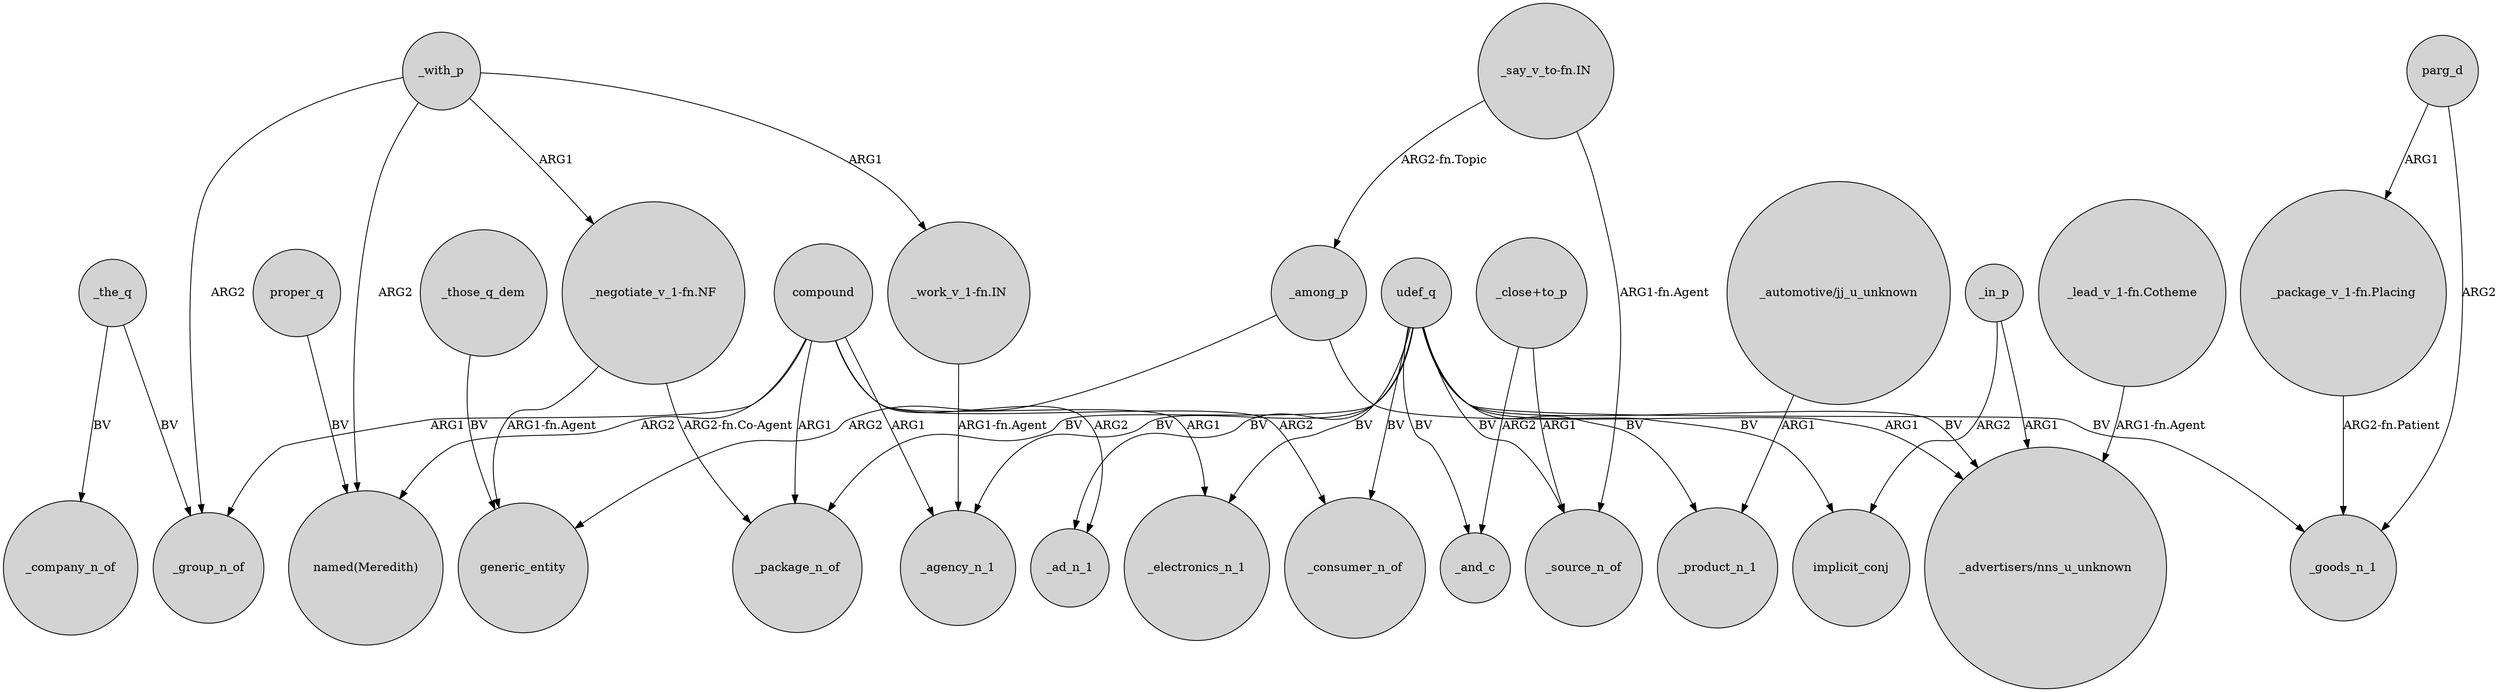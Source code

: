 digraph {
	node [shape=circle style=filled]
	"_close+to_p" -> _source_n_of [label=ARG1]
	compound -> _electronics_n_1 [label=ARG1]
	compound -> "named(Meredith)" [label=ARG2]
	compound -> _agency_n_1 [label=ARG1]
	compound -> _ad_n_1 [label=ARG2]
	"_work_v_1-fn.IN" -> _agency_n_1 [label="ARG1-fn.Agent"]
	parg_d -> "_package_v_1-fn.Placing" [label=ARG1]
	"_automotive/jj_u_unknown" -> _product_n_1 [label=ARG1]
	"_negotiate_v_1-fn.NF" -> generic_entity [label="ARG1-fn.Agent"]
	_among_p -> "_advertisers/nns_u_unknown" [label=ARG1]
	"_say_v_to-fn.IN" -> _source_n_of [label="ARG1-fn.Agent"]
	"_say_v_to-fn.IN" -> _among_p [label="ARG2-fn.Topic"]
	_the_q -> _group_n_of [label=BV]
	"_lead_v_1-fn.Cotheme" -> "_advertisers/nns_u_unknown" [label="ARG1-fn.Agent"]
	udef_q -> implicit_conj [label=BV]
	_the_q -> _company_n_of [label=BV]
	_with_p -> "_negotiate_v_1-fn.NF" [label=ARG1]
	udef_q -> _electronics_n_1 [label=BV]
	compound -> _package_n_of [label=ARG1]
	udef_q -> _package_n_of [label=BV]
	_with_p -> _group_n_of [label=ARG2]
	_in_p -> "_advertisers/nns_u_unknown" [label=ARG1]
	udef_q -> _goods_n_1 [label=BV]
	_with_p -> "named(Meredith)" [label=ARG2]
	udef_q -> "_advertisers/nns_u_unknown" [label=BV]
	udef_q -> _consumer_n_of [label=BV]
	udef_q -> _ad_n_1 [label=BV]
	"_package_v_1-fn.Placing" -> _goods_n_1 [label="ARG2-fn.Patient"]
	udef_q -> _agency_n_1 [label=BV]
	"_close+to_p" -> _and_c [label=ARG2]
	compound -> _consumer_n_of [label=ARG2]
	udef_q -> _product_n_1 [label=BV]
	_in_p -> implicit_conj [label=ARG2]
	"_negotiate_v_1-fn.NF" -> _package_n_of [label="ARG2-fn.Co-Agent"]
	parg_d -> _goods_n_1 [label=ARG2]
	udef_q -> _source_n_of [label=BV]
	udef_q -> _and_c [label=BV]
	_with_p -> "_work_v_1-fn.IN" [label=ARG1]
	compound -> _group_n_of [label=ARG1]
	_those_q_dem -> generic_entity [label=BV]
	_among_p -> generic_entity [label=ARG2]
	proper_q -> "named(Meredith)" [label=BV]
}
